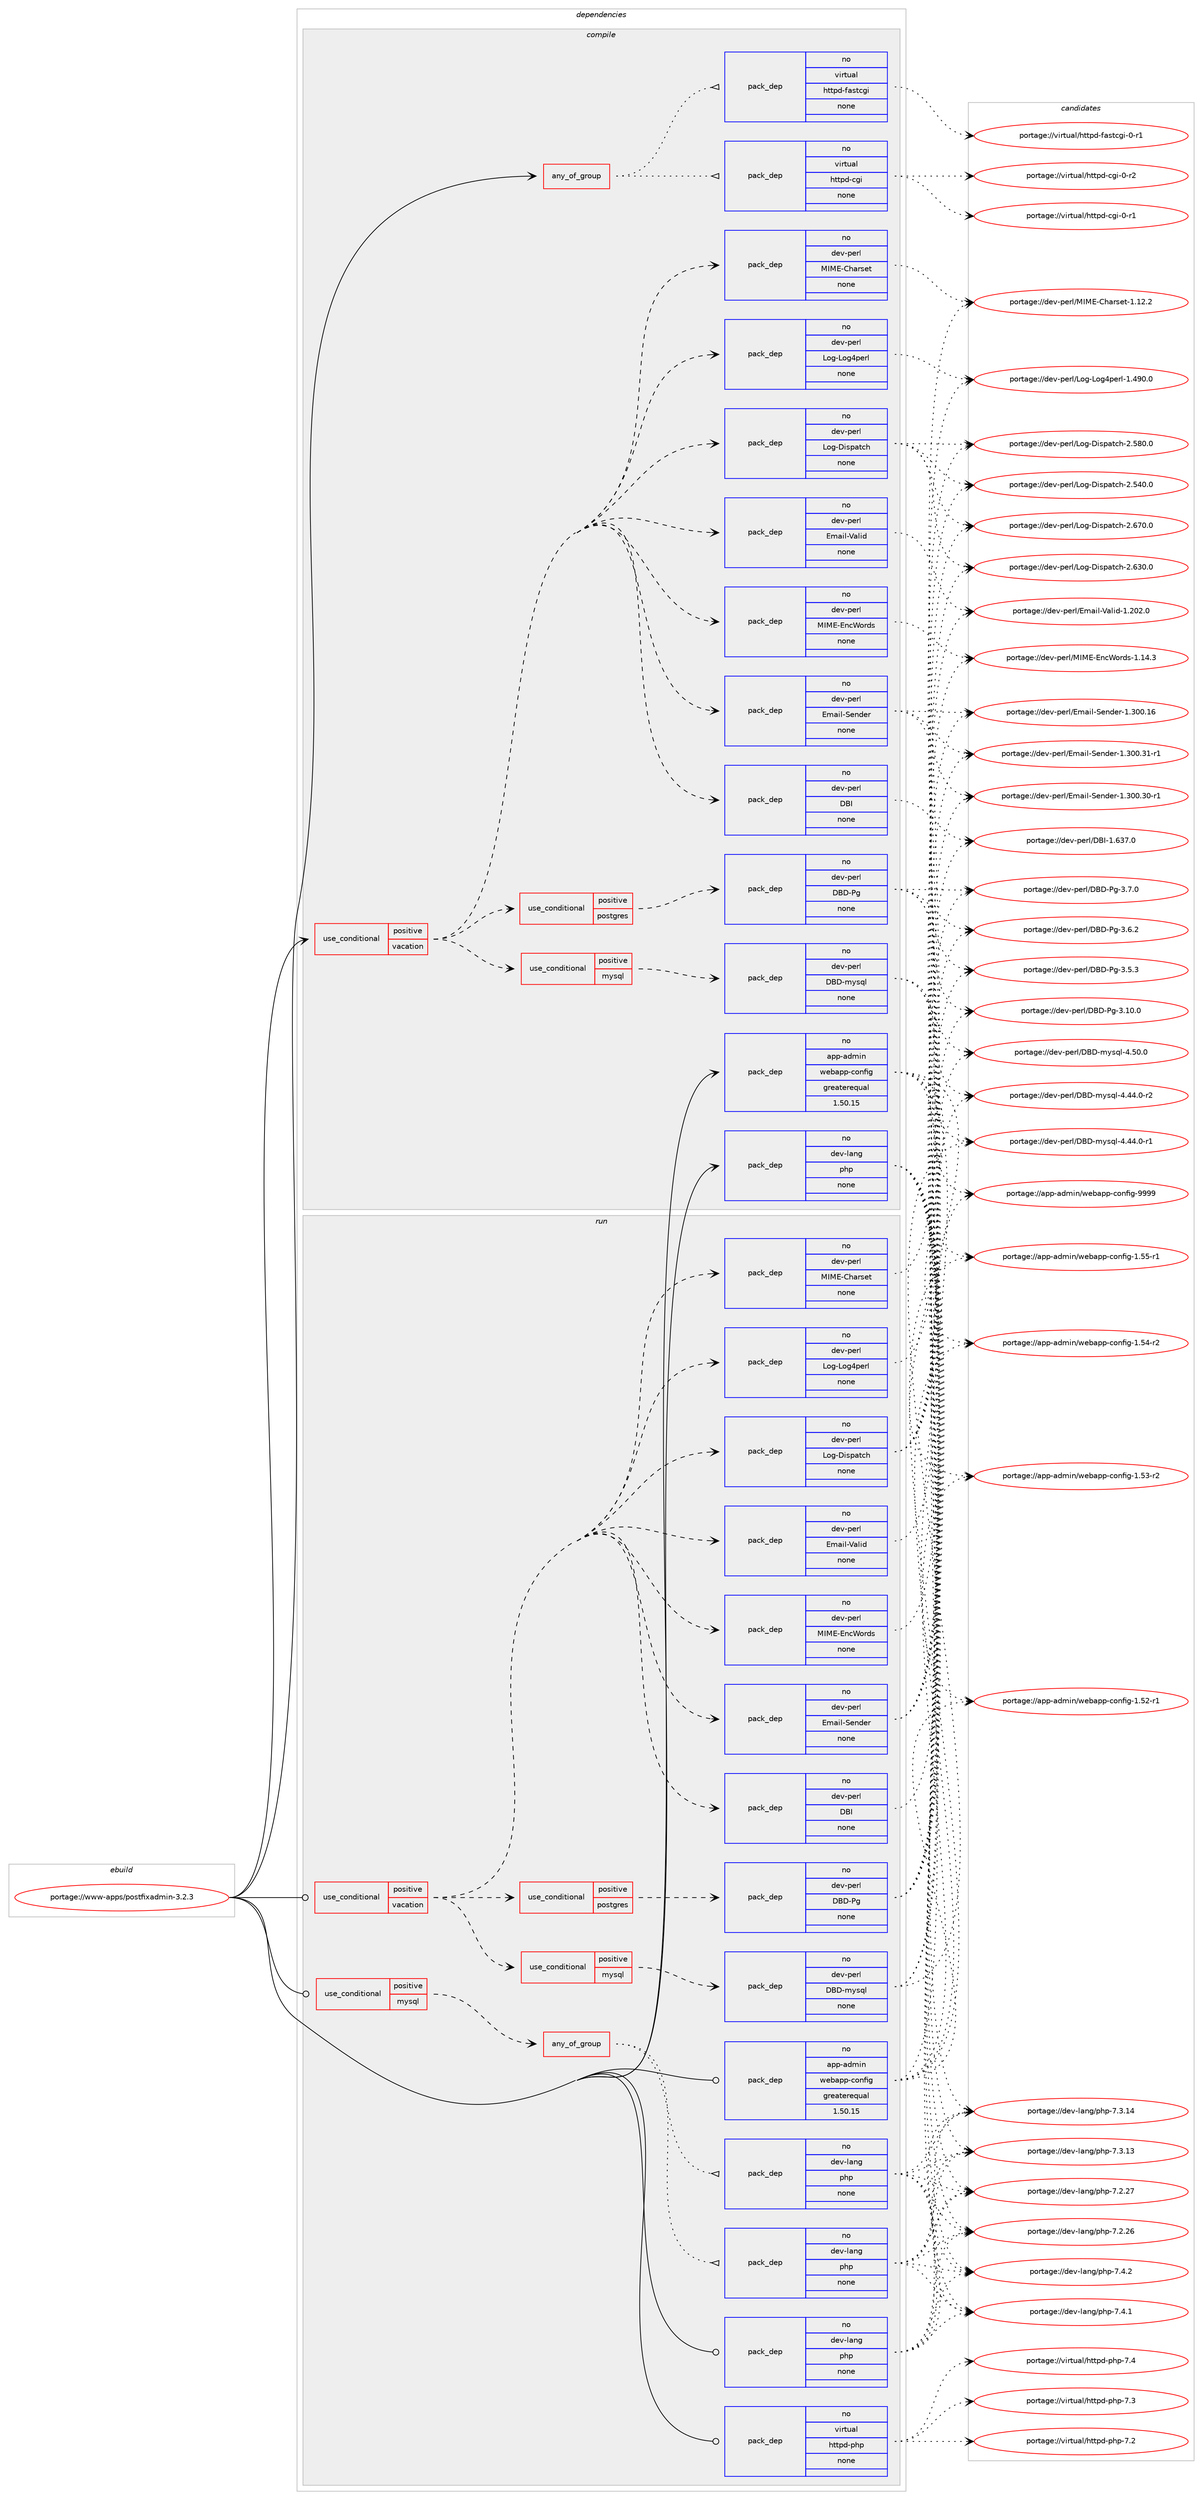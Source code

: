 digraph prolog {

# *************
# Graph options
# *************

newrank=true;
concentrate=true;
compound=true;
graph [rankdir=LR,fontname=Helvetica,fontsize=10,ranksep=1.5];#, ranksep=2.5, nodesep=0.2];
edge  [arrowhead=vee];
node  [fontname=Helvetica,fontsize=10];

# **********
# The ebuild
# **********

subgraph cluster_leftcol {
color=gray;
rank=same;
label=<<i>ebuild</i>>;
id [label="portage://www-apps/postfixadmin-3.2.3", color=red, width=4, href="../www-apps/postfixadmin-3.2.3.svg"];
}

# ****************
# The dependencies
# ****************

subgraph cluster_midcol {
color=gray;
label=<<i>dependencies</i>>;
subgraph cluster_compile {
fillcolor="#eeeeee";
style=filled;
label=<<i>compile</i>>;
subgraph any572 {
dependency33361 [label=<<TABLE BORDER="0" CELLBORDER="1" CELLSPACING="0" CELLPADDING="4"><TR><TD CELLPADDING="10">any_of_group</TD></TR></TABLE>>, shape=none, color=red];subgraph pack26745 {
dependency33362 [label=<<TABLE BORDER="0" CELLBORDER="1" CELLSPACING="0" CELLPADDING="4" WIDTH="220"><TR><TD ROWSPAN="6" CELLPADDING="30">pack_dep</TD></TR><TR><TD WIDTH="110">no</TD></TR><TR><TD>virtual</TD></TR><TR><TD>httpd-cgi</TD></TR><TR><TD>none</TD></TR><TR><TD></TD></TR></TABLE>>, shape=none, color=blue];
}
dependency33361:e -> dependency33362:w [weight=20,style="dotted",arrowhead="oinv"];
subgraph pack26746 {
dependency33363 [label=<<TABLE BORDER="0" CELLBORDER="1" CELLSPACING="0" CELLPADDING="4" WIDTH="220"><TR><TD ROWSPAN="6" CELLPADDING="30">pack_dep</TD></TR><TR><TD WIDTH="110">no</TD></TR><TR><TD>virtual</TD></TR><TR><TD>httpd-fastcgi</TD></TR><TR><TD>none</TD></TR><TR><TD></TD></TR></TABLE>>, shape=none, color=blue];
}
dependency33361:e -> dependency33363:w [weight=20,style="dotted",arrowhead="oinv"];
}
id:e -> dependency33361:w [weight=20,style="solid",arrowhead="vee"];
subgraph cond5995 {
dependency33364 [label=<<TABLE BORDER="0" CELLBORDER="1" CELLSPACING="0" CELLPADDING="4"><TR><TD ROWSPAN="3" CELLPADDING="10">use_conditional</TD></TR><TR><TD>positive</TD></TR><TR><TD>vacation</TD></TR></TABLE>>, shape=none, color=red];
subgraph pack26747 {
dependency33365 [label=<<TABLE BORDER="0" CELLBORDER="1" CELLSPACING="0" CELLPADDING="4" WIDTH="220"><TR><TD ROWSPAN="6" CELLPADDING="30">pack_dep</TD></TR><TR><TD WIDTH="110">no</TD></TR><TR><TD>dev-perl</TD></TR><TR><TD>DBI</TD></TR><TR><TD>none</TD></TR><TR><TD></TD></TR></TABLE>>, shape=none, color=blue];
}
dependency33364:e -> dependency33365:w [weight=20,style="dashed",arrowhead="vee"];
subgraph pack26748 {
dependency33366 [label=<<TABLE BORDER="0" CELLBORDER="1" CELLSPACING="0" CELLPADDING="4" WIDTH="220"><TR><TD ROWSPAN="6" CELLPADDING="30">pack_dep</TD></TR><TR><TD WIDTH="110">no</TD></TR><TR><TD>dev-perl</TD></TR><TR><TD>Email-Sender</TD></TR><TR><TD>none</TD></TR><TR><TD></TD></TR></TABLE>>, shape=none, color=blue];
}
dependency33364:e -> dependency33366:w [weight=20,style="dashed",arrowhead="vee"];
subgraph pack26749 {
dependency33367 [label=<<TABLE BORDER="0" CELLBORDER="1" CELLSPACING="0" CELLPADDING="4" WIDTH="220"><TR><TD ROWSPAN="6" CELLPADDING="30">pack_dep</TD></TR><TR><TD WIDTH="110">no</TD></TR><TR><TD>dev-perl</TD></TR><TR><TD>Email-Valid</TD></TR><TR><TD>none</TD></TR><TR><TD></TD></TR></TABLE>>, shape=none, color=blue];
}
dependency33364:e -> dependency33367:w [weight=20,style="dashed",arrowhead="vee"];
subgraph pack26750 {
dependency33368 [label=<<TABLE BORDER="0" CELLBORDER="1" CELLSPACING="0" CELLPADDING="4" WIDTH="220"><TR><TD ROWSPAN="6" CELLPADDING="30">pack_dep</TD></TR><TR><TD WIDTH="110">no</TD></TR><TR><TD>dev-perl</TD></TR><TR><TD>Log-Dispatch</TD></TR><TR><TD>none</TD></TR><TR><TD></TD></TR></TABLE>>, shape=none, color=blue];
}
dependency33364:e -> dependency33368:w [weight=20,style="dashed",arrowhead="vee"];
subgraph pack26751 {
dependency33369 [label=<<TABLE BORDER="0" CELLBORDER="1" CELLSPACING="0" CELLPADDING="4" WIDTH="220"><TR><TD ROWSPAN="6" CELLPADDING="30">pack_dep</TD></TR><TR><TD WIDTH="110">no</TD></TR><TR><TD>dev-perl</TD></TR><TR><TD>Log-Log4perl</TD></TR><TR><TD>none</TD></TR><TR><TD></TD></TR></TABLE>>, shape=none, color=blue];
}
dependency33364:e -> dependency33369:w [weight=20,style="dashed",arrowhead="vee"];
subgraph pack26752 {
dependency33370 [label=<<TABLE BORDER="0" CELLBORDER="1" CELLSPACING="0" CELLPADDING="4" WIDTH="220"><TR><TD ROWSPAN="6" CELLPADDING="30">pack_dep</TD></TR><TR><TD WIDTH="110">no</TD></TR><TR><TD>dev-perl</TD></TR><TR><TD>MIME-Charset</TD></TR><TR><TD>none</TD></TR><TR><TD></TD></TR></TABLE>>, shape=none, color=blue];
}
dependency33364:e -> dependency33370:w [weight=20,style="dashed",arrowhead="vee"];
subgraph pack26753 {
dependency33371 [label=<<TABLE BORDER="0" CELLBORDER="1" CELLSPACING="0" CELLPADDING="4" WIDTH="220"><TR><TD ROWSPAN="6" CELLPADDING="30">pack_dep</TD></TR><TR><TD WIDTH="110">no</TD></TR><TR><TD>dev-perl</TD></TR><TR><TD>MIME-EncWords</TD></TR><TR><TD>none</TD></TR><TR><TD></TD></TR></TABLE>>, shape=none, color=blue];
}
dependency33364:e -> dependency33371:w [weight=20,style="dashed",arrowhead="vee"];
subgraph cond5996 {
dependency33372 [label=<<TABLE BORDER="0" CELLBORDER="1" CELLSPACING="0" CELLPADDING="4"><TR><TD ROWSPAN="3" CELLPADDING="10">use_conditional</TD></TR><TR><TD>positive</TD></TR><TR><TD>mysql</TD></TR></TABLE>>, shape=none, color=red];
subgraph pack26754 {
dependency33373 [label=<<TABLE BORDER="0" CELLBORDER="1" CELLSPACING="0" CELLPADDING="4" WIDTH="220"><TR><TD ROWSPAN="6" CELLPADDING="30">pack_dep</TD></TR><TR><TD WIDTH="110">no</TD></TR><TR><TD>dev-perl</TD></TR><TR><TD>DBD-mysql</TD></TR><TR><TD>none</TD></TR><TR><TD></TD></TR></TABLE>>, shape=none, color=blue];
}
dependency33372:e -> dependency33373:w [weight=20,style="dashed",arrowhead="vee"];
}
dependency33364:e -> dependency33372:w [weight=20,style="dashed",arrowhead="vee"];
subgraph cond5997 {
dependency33374 [label=<<TABLE BORDER="0" CELLBORDER="1" CELLSPACING="0" CELLPADDING="4"><TR><TD ROWSPAN="3" CELLPADDING="10">use_conditional</TD></TR><TR><TD>positive</TD></TR><TR><TD>postgres</TD></TR></TABLE>>, shape=none, color=red];
subgraph pack26755 {
dependency33375 [label=<<TABLE BORDER="0" CELLBORDER="1" CELLSPACING="0" CELLPADDING="4" WIDTH="220"><TR><TD ROWSPAN="6" CELLPADDING="30">pack_dep</TD></TR><TR><TD WIDTH="110">no</TD></TR><TR><TD>dev-perl</TD></TR><TR><TD>DBD-Pg</TD></TR><TR><TD>none</TD></TR><TR><TD></TD></TR></TABLE>>, shape=none, color=blue];
}
dependency33374:e -> dependency33375:w [weight=20,style="dashed",arrowhead="vee"];
}
dependency33364:e -> dependency33374:w [weight=20,style="dashed",arrowhead="vee"];
}
id:e -> dependency33364:w [weight=20,style="solid",arrowhead="vee"];
subgraph pack26756 {
dependency33376 [label=<<TABLE BORDER="0" CELLBORDER="1" CELLSPACING="0" CELLPADDING="4" WIDTH="220"><TR><TD ROWSPAN="6" CELLPADDING="30">pack_dep</TD></TR><TR><TD WIDTH="110">no</TD></TR><TR><TD>app-admin</TD></TR><TR><TD>webapp-config</TD></TR><TR><TD>greaterequal</TD></TR><TR><TD>1.50.15</TD></TR></TABLE>>, shape=none, color=blue];
}
id:e -> dependency33376:w [weight=20,style="solid",arrowhead="vee"];
subgraph pack26757 {
dependency33377 [label=<<TABLE BORDER="0" CELLBORDER="1" CELLSPACING="0" CELLPADDING="4" WIDTH="220"><TR><TD ROWSPAN="6" CELLPADDING="30">pack_dep</TD></TR><TR><TD WIDTH="110">no</TD></TR><TR><TD>dev-lang</TD></TR><TR><TD>php</TD></TR><TR><TD>none</TD></TR><TR><TD></TD></TR></TABLE>>, shape=none, color=blue];
}
id:e -> dependency33377:w [weight=20,style="solid",arrowhead="vee"];
}
subgraph cluster_compileandrun {
fillcolor="#eeeeee";
style=filled;
label=<<i>compile and run</i>>;
}
subgraph cluster_run {
fillcolor="#eeeeee";
style=filled;
label=<<i>run</i>>;
subgraph cond5998 {
dependency33378 [label=<<TABLE BORDER="0" CELLBORDER="1" CELLSPACING="0" CELLPADDING="4"><TR><TD ROWSPAN="3" CELLPADDING="10">use_conditional</TD></TR><TR><TD>positive</TD></TR><TR><TD>mysql</TD></TR></TABLE>>, shape=none, color=red];
subgraph any573 {
dependency33379 [label=<<TABLE BORDER="0" CELLBORDER="1" CELLSPACING="0" CELLPADDING="4"><TR><TD CELLPADDING="10">any_of_group</TD></TR></TABLE>>, shape=none, color=red];subgraph pack26758 {
dependency33380 [label=<<TABLE BORDER="0" CELLBORDER="1" CELLSPACING="0" CELLPADDING="4" WIDTH="220"><TR><TD ROWSPAN="6" CELLPADDING="30">pack_dep</TD></TR><TR><TD WIDTH="110">no</TD></TR><TR><TD>dev-lang</TD></TR><TR><TD>php</TD></TR><TR><TD>none</TD></TR><TR><TD></TD></TR></TABLE>>, shape=none, color=blue];
}
dependency33379:e -> dependency33380:w [weight=20,style="dotted",arrowhead="oinv"];
subgraph pack26759 {
dependency33381 [label=<<TABLE BORDER="0" CELLBORDER="1" CELLSPACING="0" CELLPADDING="4" WIDTH="220"><TR><TD ROWSPAN="6" CELLPADDING="30">pack_dep</TD></TR><TR><TD WIDTH="110">no</TD></TR><TR><TD>dev-lang</TD></TR><TR><TD>php</TD></TR><TR><TD>none</TD></TR><TR><TD></TD></TR></TABLE>>, shape=none, color=blue];
}
dependency33379:e -> dependency33381:w [weight=20,style="dotted",arrowhead="oinv"];
}
dependency33378:e -> dependency33379:w [weight=20,style="dashed",arrowhead="vee"];
}
id:e -> dependency33378:w [weight=20,style="solid",arrowhead="odot"];
subgraph cond5999 {
dependency33382 [label=<<TABLE BORDER="0" CELLBORDER="1" CELLSPACING="0" CELLPADDING="4"><TR><TD ROWSPAN="3" CELLPADDING="10">use_conditional</TD></TR><TR><TD>positive</TD></TR><TR><TD>vacation</TD></TR></TABLE>>, shape=none, color=red];
subgraph pack26760 {
dependency33383 [label=<<TABLE BORDER="0" CELLBORDER="1" CELLSPACING="0" CELLPADDING="4" WIDTH="220"><TR><TD ROWSPAN="6" CELLPADDING="30">pack_dep</TD></TR><TR><TD WIDTH="110">no</TD></TR><TR><TD>dev-perl</TD></TR><TR><TD>DBI</TD></TR><TR><TD>none</TD></TR><TR><TD></TD></TR></TABLE>>, shape=none, color=blue];
}
dependency33382:e -> dependency33383:w [weight=20,style="dashed",arrowhead="vee"];
subgraph pack26761 {
dependency33384 [label=<<TABLE BORDER="0" CELLBORDER="1" CELLSPACING="0" CELLPADDING="4" WIDTH="220"><TR><TD ROWSPAN="6" CELLPADDING="30">pack_dep</TD></TR><TR><TD WIDTH="110">no</TD></TR><TR><TD>dev-perl</TD></TR><TR><TD>Email-Sender</TD></TR><TR><TD>none</TD></TR><TR><TD></TD></TR></TABLE>>, shape=none, color=blue];
}
dependency33382:e -> dependency33384:w [weight=20,style="dashed",arrowhead="vee"];
subgraph pack26762 {
dependency33385 [label=<<TABLE BORDER="0" CELLBORDER="1" CELLSPACING="0" CELLPADDING="4" WIDTH="220"><TR><TD ROWSPAN="6" CELLPADDING="30">pack_dep</TD></TR><TR><TD WIDTH="110">no</TD></TR><TR><TD>dev-perl</TD></TR><TR><TD>Email-Valid</TD></TR><TR><TD>none</TD></TR><TR><TD></TD></TR></TABLE>>, shape=none, color=blue];
}
dependency33382:e -> dependency33385:w [weight=20,style="dashed",arrowhead="vee"];
subgraph pack26763 {
dependency33386 [label=<<TABLE BORDER="0" CELLBORDER="1" CELLSPACING="0" CELLPADDING="4" WIDTH="220"><TR><TD ROWSPAN="6" CELLPADDING="30">pack_dep</TD></TR><TR><TD WIDTH="110">no</TD></TR><TR><TD>dev-perl</TD></TR><TR><TD>Log-Dispatch</TD></TR><TR><TD>none</TD></TR><TR><TD></TD></TR></TABLE>>, shape=none, color=blue];
}
dependency33382:e -> dependency33386:w [weight=20,style="dashed",arrowhead="vee"];
subgraph pack26764 {
dependency33387 [label=<<TABLE BORDER="0" CELLBORDER="1" CELLSPACING="0" CELLPADDING="4" WIDTH="220"><TR><TD ROWSPAN="6" CELLPADDING="30">pack_dep</TD></TR><TR><TD WIDTH="110">no</TD></TR><TR><TD>dev-perl</TD></TR><TR><TD>Log-Log4perl</TD></TR><TR><TD>none</TD></TR><TR><TD></TD></TR></TABLE>>, shape=none, color=blue];
}
dependency33382:e -> dependency33387:w [weight=20,style="dashed",arrowhead="vee"];
subgraph pack26765 {
dependency33388 [label=<<TABLE BORDER="0" CELLBORDER="1" CELLSPACING="0" CELLPADDING="4" WIDTH="220"><TR><TD ROWSPAN="6" CELLPADDING="30">pack_dep</TD></TR><TR><TD WIDTH="110">no</TD></TR><TR><TD>dev-perl</TD></TR><TR><TD>MIME-Charset</TD></TR><TR><TD>none</TD></TR><TR><TD></TD></TR></TABLE>>, shape=none, color=blue];
}
dependency33382:e -> dependency33388:w [weight=20,style="dashed",arrowhead="vee"];
subgraph pack26766 {
dependency33389 [label=<<TABLE BORDER="0" CELLBORDER="1" CELLSPACING="0" CELLPADDING="4" WIDTH="220"><TR><TD ROWSPAN="6" CELLPADDING="30">pack_dep</TD></TR><TR><TD WIDTH="110">no</TD></TR><TR><TD>dev-perl</TD></TR><TR><TD>MIME-EncWords</TD></TR><TR><TD>none</TD></TR><TR><TD></TD></TR></TABLE>>, shape=none, color=blue];
}
dependency33382:e -> dependency33389:w [weight=20,style="dashed",arrowhead="vee"];
subgraph cond6000 {
dependency33390 [label=<<TABLE BORDER="0" CELLBORDER="1" CELLSPACING="0" CELLPADDING="4"><TR><TD ROWSPAN="3" CELLPADDING="10">use_conditional</TD></TR><TR><TD>positive</TD></TR><TR><TD>mysql</TD></TR></TABLE>>, shape=none, color=red];
subgraph pack26767 {
dependency33391 [label=<<TABLE BORDER="0" CELLBORDER="1" CELLSPACING="0" CELLPADDING="4" WIDTH="220"><TR><TD ROWSPAN="6" CELLPADDING="30">pack_dep</TD></TR><TR><TD WIDTH="110">no</TD></TR><TR><TD>dev-perl</TD></TR><TR><TD>DBD-mysql</TD></TR><TR><TD>none</TD></TR><TR><TD></TD></TR></TABLE>>, shape=none, color=blue];
}
dependency33390:e -> dependency33391:w [weight=20,style="dashed",arrowhead="vee"];
}
dependency33382:e -> dependency33390:w [weight=20,style="dashed",arrowhead="vee"];
subgraph cond6001 {
dependency33392 [label=<<TABLE BORDER="0" CELLBORDER="1" CELLSPACING="0" CELLPADDING="4"><TR><TD ROWSPAN="3" CELLPADDING="10">use_conditional</TD></TR><TR><TD>positive</TD></TR><TR><TD>postgres</TD></TR></TABLE>>, shape=none, color=red];
subgraph pack26768 {
dependency33393 [label=<<TABLE BORDER="0" CELLBORDER="1" CELLSPACING="0" CELLPADDING="4" WIDTH="220"><TR><TD ROWSPAN="6" CELLPADDING="30">pack_dep</TD></TR><TR><TD WIDTH="110">no</TD></TR><TR><TD>dev-perl</TD></TR><TR><TD>DBD-Pg</TD></TR><TR><TD>none</TD></TR><TR><TD></TD></TR></TABLE>>, shape=none, color=blue];
}
dependency33392:e -> dependency33393:w [weight=20,style="dashed",arrowhead="vee"];
}
dependency33382:e -> dependency33392:w [weight=20,style="dashed",arrowhead="vee"];
}
id:e -> dependency33382:w [weight=20,style="solid",arrowhead="odot"];
subgraph pack26769 {
dependency33394 [label=<<TABLE BORDER="0" CELLBORDER="1" CELLSPACING="0" CELLPADDING="4" WIDTH="220"><TR><TD ROWSPAN="6" CELLPADDING="30">pack_dep</TD></TR><TR><TD WIDTH="110">no</TD></TR><TR><TD>app-admin</TD></TR><TR><TD>webapp-config</TD></TR><TR><TD>greaterequal</TD></TR><TR><TD>1.50.15</TD></TR></TABLE>>, shape=none, color=blue];
}
id:e -> dependency33394:w [weight=20,style="solid",arrowhead="odot"];
subgraph pack26770 {
dependency33395 [label=<<TABLE BORDER="0" CELLBORDER="1" CELLSPACING="0" CELLPADDING="4" WIDTH="220"><TR><TD ROWSPAN="6" CELLPADDING="30">pack_dep</TD></TR><TR><TD WIDTH="110">no</TD></TR><TR><TD>dev-lang</TD></TR><TR><TD>php</TD></TR><TR><TD>none</TD></TR><TR><TD></TD></TR></TABLE>>, shape=none, color=blue];
}
id:e -> dependency33395:w [weight=20,style="solid",arrowhead="odot"];
subgraph pack26771 {
dependency33396 [label=<<TABLE BORDER="0" CELLBORDER="1" CELLSPACING="0" CELLPADDING="4" WIDTH="220"><TR><TD ROWSPAN="6" CELLPADDING="30">pack_dep</TD></TR><TR><TD WIDTH="110">no</TD></TR><TR><TD>virtual</TD></TR><TR><TD>httpd-php</TD></TR><TR><TD>none</TD></TR><TR><TD></TD></TR></TABLE>>, shape=none, color=blue];
}
id:e -> dependency33396:w [weight=20,style="solid",arrowhead="odot"];
}
}

# **************
# The candidates
# **************

subgraph cluster_choices {
rank=same;
color=gray;
label=<<i>candidates</i>>;

subgraph choice26745 {
color=black;
nodesep=1;
choice1181051141161179710847104116116112100459910310545484511450 [label="portage://virtual/httpd-cgi-0-r2", color=red, width=4,href="../virtual/httpd-cgi-0-r2.svg"];
choice1181051141161179710847104116116112100459910310545484511449 [label="portage://virtual/httpd-cgi-0-r1", color=red, width=4,href="../virtual/httpd-cgi-0-r1.svg"];
dependency33362:e -> choice1181051141161179710847104116116112100459910310545484511450:w [style=dotted,weight="100"];
dependency33362:e -> choice1181051141161179710847104116116112100459910310545484511449:w [style=dotted,weight="100"];
}
subgraph choice26746 {
color=black;
nodesep=1;
choice118105114116117971084710411611611210045102971151169910310545484511449 [label="portage://virtual/httpd-fastcgi-0-r1", color=red, width=4,href="../virtual/httpd-fastcgi-0-r1.svg"];
dependency33363:e -> choice118105114116117971084710411611611210045102971151169910310545484511449:w [style=dotted,weight="100"];
}
subgraph choice26747 {
color=black;
nodesep=1;
choice10010111845112101114108476866734549465451554648 [label="portage://dev-perl/DBI-1.637.0", color=red, width=4,href="../dev-perl/DBI-1.637.0.svg"];
dependency33365:e -> choice10010111845112101114108476866734549465451554648:w [style=dotted,weight="100"];
}
subgraph choice26748 {
color=black;
nodesep=1;
choice1001011184511210111410847691099710510845831011101001011144549465148484651494511449 [label="portage://dev-perl/Email-Sender-1.300.31-r1", color=red, width=4,href="../dev-perl/Email-Sender-1.300.31-r1.svg"];
choice1001011184511210111410847691099710510845831011101001011144549465148484651484511449 [label="portage://dev-perl/Email-Sender-1.300.30-r1", color=red, width=4,href="../dev-perl/Email-Sender-1.300.30-r1.svg"];
choice100101118451121011141084769109971051084583101110100101114454946514848464954 [label="portage://dev-perl/Email-Sender-1.300.16", color=red, width=4,href="../dev-perl/Email-Sender-1.300.16.svg"];
dependency33366:e -> choice1001011184511210111410847691099710510845831011101001011144549465148484651494511449:w [style=dotted,weight="100"];
dependency33366:e -> choice1001011184511210111410847691099710510845831011101001011144549465148484651484511449:w [style=dotted,weight="100"];
dependency33366:e -> choice100101118451121011141084769109971051084583101110100101114454946514848464954:w [style=dotted,weight="100"];
}
subgraph choice26749 {
color=black;
nodesep=1;
choice100101118451121011141084769109971051084586971081051004549465048504648 [label="portage://dev-perl/Email-Valid-1.202.0", color=red, width=4,href="../dev-perl/Email-Valid-1.202.0.svg"];
dependency33367:e -> choice100101118451121011141084769109971051084586971081051004549465048504648:w [style=dotted,weight="100"];
}
subgraph choice26750 {
color=black;
nodesep=1;
choice100101118451121011141084776111103456810511511297116991044550465455484648 [label="portage://dev-perl/Log-Dispatch-2.670.0", color=red, width=4,href="../dev-perl/Log-Dispatch-2.670.0.svg"];
choice100101118451121011141084776111103456810511511297116991044550465451484648 [label="portage://dev-perl/Log-Dispatch-2.630.0", color=red, width=4,href="../dev-perl/Log-Dispatch-2.630.0.svg"];
choice100101118451121011141084776111103456810511511297116991044550465356484648 [label="portage://dev-perl/Log-Dispatch-2.580.0", color=red, width=4,href="../dev-perl/Log-Dispatch-2.580.0.svg"];
choice100101118451121011141084776111103456810511511297116991044550465352484648 [label="portage://dev-perl/Log-Dispatch-2.540.0", color=red, width=4,href="../dev-perl/Log-Dispatch-2.540.0.svg"];
dependency33368:e -> choice100101118451121011141084776111103456810511511297116991044550465455484648:w [style=dotted,weight="100"];
dependency33368:e -> choice100101118451121011141084776111103456810511511297116991044550465451484648:w [style=dotted,weight="100"];
dependency33368:e -> choice100101118451121011141084776111103456810511511297116991044550465356484648:w [style=dotted,weight="100"];
dependency33368:e -> choice100101118451121011141084776111103456810511511297116991044550465352484648:w [style=dotted,weight="100"];
}
subgraph choice26751 {
color=black;
nodesep=1;
choice1001011184511210111410847761111034576111103521121011141084549465257484648 [label="portage://dev-perl/Log-Log4perl-1.490.0", color=red, width=4,href="../dev-perl/Log-Log4perl-1.490.0.svg"];
dependency33369:e -> choice1001011184511210111410847761111034576111103521121011141084549465257484648:w [style=dotted,weight="100"];
}
subgraph choice26752 {
color=black;
nodesep=1;
choice10010111845112101114108477773776945671049711411510111645494649504650 [label="portage://dev-perl/MIME-Charset-1.12.2", color=red, width=4,href="../dev-perl/MIME-Charset-1.12.2.svg"];
dependency33370:e -> choice10010111845112101114108477773776945671049711411510111645494649504650:w [style=dotted,weight="100"];
}
subgraph choice26753 {
color=black;
nodesep=1;
choice1001011184511210111410847777377694569110998711111410011545494649524651 [label="portage://dev-perl/MIME-EncWords-1.14.3", color=red, width=4,href="../dev-perl/MIME-EncWords-1.14.3.svg"];
dependency33371:e -> choice1001011184511210111410847777377694569110998711111410011545494649524651:w [style=dotted,weight="100"];
}
subgraph choice26754 {
color=black;
nodesep=1;
choice10010111845112101114108476866684510912111511310845524653484648 [label="portage://dev-perl/DBD-mysql-4.50.0", color=red, width=4,href="../dev-perl/DBD-mysql-4.50.0.svg"];
choice100101118451121011141084768666845109121115113108455246525246484511450 [label="portage://dev-perl/DBD-mysql-4.44.0-r2", color=red, width=4,href="../dev-perl/DBD-mysql-4.44.0-r2.svg"];
choice100101118451121011141084768666845109121115113108455246525246484511449 [label="portage://dev-perl/DBD-mysql-4.44.0-r1", color=red, width=4,href="../dev-perl/DBD-mysql-4.44.0-r1.svg"];
dependency33373:e -> choice10010111845112101114108476866684510912111511310845524653484648:w [style=dotted,weight="100"];
dependency33373:e -> choice100101118451121011141084768666845109121115113108455246525246484511450:w [style=dotted,weight="100"];
dependency33373:e -> choice100101118451121011141084768666845109121115113108455246525246484511449:w [style=dotted,weight="100"];
}
subgraph choice26755 {
color=black;
nodesep=1;
choice10010111845112101114108476866684580103455146554648 [label="portage://dev-perl/DBD-Pg-3.7.0", color=red, width=4,href="../dev-perl/DBD-Pg-3.7.0.svg"];
choice10010111845112101114108476866684580103455146544650 [label="portage://dev-perl/DBD-Pg-3.6.2", color=red, width=4,href="../dev-perl/DBD-Pg-3.6.2.svg"];
choice10010111845112101114108476866684580103455146534651 [label="portage://dev-perl/DBD-Pg-3.5.3", color=red, width=4,href="../dev-perl/DBD-Pg-3.5.3.svg"];
choice1001011184511210111410847686668458010345514649484648 [label="portage://dev-perl/DBD-Pg-3.10.0", color=red, width=4,href="../dev-perl/DBD-Pg-3.10.0.svg"];
dependency33375:e -> choice10010111845112101114108476866684580103455146554648:w [style=dotted,weight="100"];
dependency33375:e -> choice10010111845112101114108476866684580103455146544650:w [style=dotted,weight="100"];
dependency33375:e -> choice10010111845112101114108476866684580103455146534651:w [style=dotted,weight="100"];
dependency33375:e -> choice1001011184511210111410847686668458010345514649484648:w [style=dotted,weight="100"];
}
subgraph choice26756 {
color=black;
nodesep=1;
choice97112112459710010910511047119101989711211245991111101021051034557575757 [label="portage://app-admin/webapp-config-9999", color=red, width=4,href="../app-admin/webapp-config-9999.svg"];
choice971121124597100109105110471191019897112112459911111010210510345494653534511449 [label="portage://app-admin/webapp-config-1.55-r1", color=red, width=4,href="../app-admin/webapp-config-1.55-r1.svg"];
choice971121124597100109105110471191019897112112459911111010210510345494653524511450 [label="portage://app-admin/webapp-config-1.54-r2", color=red, width=4,href="../app-admin/webapp-config-1.54-r2.svg"];
choice971121124597100109105110471191019897112112459911111010210510345494653514511450 [label="portage://app-admin/webapp-config-1.53-r2", color=red, width=4,href="../app-admin/webapp-config-1.53-r2.svg"];
choice971121124597100109105110471191019897112112459911111010210510345494653504511449 [label="portage://app-admin/webapp-config-1.52-r1", color=red, width=4,href="../app-admin/webapp-config-1.52-r1.svg"];
dependency33376:e -> choice97112112459710010910511047119101989711211245991111101021051034557575757:w [style=dotted,weight="100"];
dependency33376:e -> choice971121124597100109105110471191019897112112459911111010210510345494653534511449:w [style=dotted,weight="100"];
dependency33376:e -> choice971121124597100109105110471191019897112112459911111010210510345494653524511450:w [style=dotted,weight="100"];
dependency33376:e -> choice971121124597100109105110471191019897112112459911111010210510345494653514511450:w [style=dotted,weight="100"];
dependency33376:e -> choice971121124597100109105110471191019897112112459911111010210510345494653504511449:w [style=dotted,weight="100"];
}
subgraph choice26757 {
color=black;
nodesep=1;
choice100101118451089711010347112104112455546524650 [label="portage://dev-lang/php-7.4.2", color=red, width=4,href="../dev-lang/php-7.4.2.svg"];
choice100101118451089711010347112104112455546524649 [label="portage://dev-lang/php-7.4.1", color=red, width=4,href="../dev-lang/php-7.4.1.svg"];
choice10010111845108971101034711210411245554651464952 [label="portage://dev-lang/php-7.3.14", color=red, width=4,href="../dev-lang/php-7.3.14.svg"];
choice10010111845108971101034711210411245554651464951 [label="portage://dev-lang/php-7.3.13", color=red, width=4,href="../dev-lang/php-7.3.13.svg"];
choice10010111845108971101034711210411245554650465055 [label="portage://dev-lang/php-7.2.27", color=red, width=4,href="../dev-lang/php-7.2.27.svg"];
choice10010111845108971101034711210411245554650465054 [label="portage://dev-lang/php-7.2.26", color=red, width=4,href="../dev-lang/php-7.2.26.svg"];
dependency33377:e -> choice100101118451089711010347112104112455546524650:w [style=dotted,weight="100"];
dependency33377:e -> choice100101118451089711010347112104112455546524649:w [style=dotted,weight="100"];
dependency33377:e -> choice10010111845108971101034711210411245554651464952:w [style=dotted,weight="100"];
dependency33377:e -> choice10010111845108971101034711210411245554651464951:w [style=dotted,weight="100"];
dependency33377:e -> choice10010111845108971101034711210411245554650465055:w [style=dotted,weight="100"];
dependency33377:e -> choice10010111845108971101034711210411245554650465054:w [style=dotted,weight="100"];
}
subgraph choice26758 {
color=black;
nodesep=1;
choice100101118451089711010347112104112455546524650 [label="portage://dev-lang/php-7.4.2", color=red, width=4,href="../dev-lang/php-7.4.2.svg"];
choice100101118451089711010347112104112455546524649 [label="portage://dev-lang/php-7.4.1", color=red, width=4,href="../dev-lang/php-7.4.1.svg"];
choice10010111845108971101034711210411245554651464952 [label="portage://dev-lang/php-7.3.14", color=red, width=4,href="../dev-lang/php-7.3.14.svg"];
choice10010111845108971101034711210411245554651464951 [label="portage://dev-lang/php-7.3.13", color=red, width=4,href="../dev-lang/php-7.3.13.svg"];
choice10010111845108971101034711210411245554650465055 [label="portage://dev-lang/php-7.2.27", color=red, width=4,href="../dev-lang/php-7.2.27.svg"];
choice10010111845108971101034711210411245554650465054 [label="portage://dev-lang/php-7.2.26", color=red, width=4,href="../dev-lang/php-7.2.26.svg"];
dependency33380:e -> choice100101118451089711010347112104112455546524650:w [style=dotted,weight="100"];
dependency33380:e -> choice100101118451089711010347112104112455546524649:w [style=dotted,weight="100"];
dependency33380:e -> choice10010111845108971101034711210411245554651464952:w [style=dotted,weight="100"];
dependency33380:e -> choice10010111845108971101034711210411245554651464951:w [style=dotted,weight="100"];
dependency33380:e -> choice10010111845108971101034711210411245554650465055:w [style=dotted,weight="100"];
dependency33380:e -> choice10010111845108971101034711210411245554650465054:w [style=dotted,weight="100"];
}
subgraph choice26759 {
color=black;
nodesep=1;
choice100101118451089711010347112104112455546524650 [label="portage://dev-lang/php-7.4.2", color=red, width=4,href="../dev-lang/php-7.4.2.svg"];
choice100101118451089711010347112104112455546524649 [label="portage://dev-lang/php-7.4.1", color=red, width=4,href="../dev-lang/php-7.4.1.svg"];
choice10010111845108971101034711210411245554651464952 [label="portage://dev-lang/php-7.3.14", color=red, width=4,href="../dev-lang/php-7.3.14.svg"];
choice10010111845108971101034711210411245554651464951 [label="portage://dev-lang/php-7.3.13", color=red, width=4,href="../dev-lang/php-7.3.13.svg"];
choice10010111845108971101034711210411245554650465055 [label="portage://dev-lang/php-7.2.27", color=red, width=4,href="../dev-lang/php-7.2.27.svg"];
choice10010111845108971101034711210411245554650465054 [label="portage://dev-lang/php-7.2.26", color=red, width=4,href="../dev-lang/php-7.2.26.svg"];
dependency33381:e -> choice100101118451089711010347112104112455546524650:w [style=dotted,weight="100"];
dependency33381:e -> choice100101118451089711010347112104112455546524649:w [style=dotted,weight="100"];
dependency33381:e -> choice10010111845108971101034711210411245554651464952:w [style=dotted,weight="100"];
dependency33381:e -> choice10010111845108971101034711210411245554651464951:w [style=dotted,weight="100"];
dependency33381:e -> choice10010111845108971101034711210411245554650465055:w [style=dotted,weight="100"];
dependency33381:e -> choice10010111845108971101034711210411245554650465054:w [style=dotted,weight="100"];
}
subgraph choice26760 {
color=black;
nodesep=1;
choice10010111845112101114108476866734549465451554648 [label="portage://dev-perl/DBI-1.637.0", color=red, width=4,href="../dev-perl/DBI-1.637.0.svg"];
dependency33383:e -> choice10010111845112101114108476866734549465451554648:w [style=dotted,weight="100"];
}
subgraph choice26761 {
color=black;
nodesep=1;
choice1001011184511210111410847691099710510845831011101001011144549465148484651494511449 [label="portage://dev-perl/Email-Sender-1.300.31-r1", color=red, width=4,href="../dev-perl/Email-Sender-1.300.31-r1.svg"];
choice1001011184511210111410847691099710510845831011101001011144549465148484651484511449 [label="portage://dev-perl/Email-Sender-1.300.30-r1", color=red, width=4,href="../dev-perl/Email-Sender-1.300.30-r1.svg"];
choice100101118451121011141084769109971051084583101110100101114454946514848464954 [label="portage://dev-perl/Email-Sender-1.300.16", color=red, width=4,href="../dev-perl/Email-Sender-1.300.16.svg"];
dependency33384:e -> choice1001011184511210111410847691099710510845831011101001011144549465148484651494511449:w [style=dotted,weight="100"];
dependency33384:e -> choice1001011184511210111410847691099710510845831011101001011144549465148484651484511449:w [style=dotted,weight="100"];
dependency33384:e -> choice100101118451121011141084769109971051084583101110100101114454946514848464954:w [style=dotted,weight="100"];
}
subgraph choice26762 {
color=black;
nodesep=1;
choice100101118451121011141084769109971051084586971081051004549465048504648 [label="portage://dev-perl/Email-Valid-1.202.0", color=red, width=4,href="../dev-perl/Email-Valid-1.202.0.svg"];
dependency33385:e -> choice100101118451121011141084769109971051084586971081051004549465048504648:w [style=dotted,weight="100"];
}
subgraph choice26763 {
color=black;
nodesep=1;
choice100101118451121011141084776111103456810511511297116991044550465455484648 [label="portage://dev-perl/Log-Dispatch-2.670.0", color=red, width=4,href="../dev-perl/Log-Dispatch-2.670.0.svg"];
choice100101118451121011141084776111103456810511511297116991044550465451484648 [label="portage://dev-perl/Log-Dispatch-2.630.0", color=red, width=4,href="../dev-perl/Log-Dispatch-2.630.0.svg"];
choice100101118451121011141084776111103456810511511297116991044550465356484648 [label="portage://dev-perl/Log-Dispatch-2.580.0", color=red, width=4,href="../dev-perl/Log-Dispatch-2.580.0.svg"];
choice100101118451121011141084776111103456810511511297116991044550465352484648 [label="portage://dev-perl/Log-Dispatch-2.540.0", color=red, width=4,href="../dev-perl/Log-Dispatch-2.540.0.svg"];
dependency33386:e -> choice100101118451121011141084776111103456810511511297116991044550465455484648:w [style=dotted,weight="100"];
dependency33386:e -> choice100101118451121011141084776111103456810511511297116991044550465451484648:w [style=dotted,weight="100"];
dependency33386:e -> choice100101118451121011141084776111103456810511511297116991044550465356484648:w [style=dotted,weight="100"];
dependency33386:e -> choice100101118451121011141084776111103456810511511297116991044550465352484648:w [style=dotted,weight="100"];
}
subgraph choice26764 {
color=black;
nodesep=1;
choice1001011184511210111410847761111034576111103521121011141084549465257484648 [label="portage://dev-perl/Log-Log4perl-1.490.0", color=red, width=4,href="../dev-perl/Log-Log4perl-1.490.0.svg"];
dependency33387:e -> choice1001011184511210111410847761111034576111103521121011141084549465257484648:w [style=dotted,weight="100"];
}
subgraph choice26765 {
color=black;
nodesep=1;
choice10010111845112101114108477773776945671049711411510111645494649504650 [label="portage://dev-perl/MIME-Charset-1.12.2", color=red, width=4,href="../dev-perl/MIME-Charset-1.12.2.svg"];
dependency33388:e -> choice10010111845112101114108477773776945671049711411510111645494649504650:w [style=dotted,weight="100"];
}
subgraph choice26766 {
color=black;
nodesep=1;
choice1001011184511210111410847777377694569110998711111410011545494649524651 [label="portage://dev-perl/MIME-EncWords-1.14.3", color=red, width=4,href="../dev-perl/MIME-EncWords-1.14.3.svg"];
dependency33389:e -> choice1001011184511210111410847777377694569110998711111410011545494649524651:w [style=dotted,weight="100"];
}
subgraph choice26767 {
color=black;
nodesep=1;
choice10010111845112101114108476866684510912111511310845524653484648 [label="portage://dev-perl/DBD-mysql-4.50.0", color=red, width=4,href="../dev-perl/DBD-mysql-4.50.0.svg"];
choice100101118451121011141084768666845109121115113108455246525246484511450 [label="portage://dev-perl/DBD-mysql-4.44.0-r2", color=red, width=4,href="../dev-perl/DBD-mysql-4.44.0-r2.svg"];
choice100101118451121011141084768666845109121115113108455246525246484511449 [label="portage://dev-perl/DBD-mysql-4.44.0-r1", color=red, width=4,href="../dev-perl/DBD-mysql-4.44.0-r1.svg"];
dependency33391:e -> choice10010111845112101114108476866684510912111511310845524653484648:w [style=dotted,weight="100"];
dependency33391:e -> choice100101118451121011141084768666845109121115113108455246525246484511450:w [style=dotted,weight="100"];
dependency33391:e -> choice100101118451121011141084768666845109121115113108455246525246484511449:w [style=dotted,weight="100"];
}
subgraph choice26768 {
color=black;
nodesep=1;
choice10010111845112101114108476866684580103455146554648 [label="portage://dev-perl/DBD-Pg-3.7.0", color=red, width=4,href="../dev-perl/DBD-Pg-3.7.0.svg"];
choice10010111845112101114108476866684580103455146544650 [label="portage://dev-perl/DBD-Pg-3.6.2", color=red, width=4,href="../dev-perl/DBD-Pg-3.6.2.svg"];
choice10010111845112101114108476866684580103455146534651 [label="portage://dev-perl/DBD-Pg-3.5.3", color=red, width=4,href="../dev-perl/DBD-Pg-3.5.3.svg"];
choice1001011184511210111410847686668458010345514649484648 [label="portage://dev-perl/DBD-Pg-3.10.0", color=red, width=4,href="../dev-perl/DBD-Pg-3.10.0.svg"];
dependency33393:e -> choice10010111845112101114108476866684580103455146554648:w [style=dotted,weight="100"];
dependency33393:e -> choice10010111845112101114108476866684580103455146544650:w [style=dotted,weight="100"];
dependency33393:e -> choice10010111845112101114108476866684580103455146534651:w [style=dotted,weight="100"];
dependency33393:e -> choice1001011184511210111410847686668458010345514649484648:w [style=dotted,weight="100"];
}
subgraph choice26769 {
color=black;
nodesep=1;
choice97112112459710010910511047119101989711211245991111101021051034557575757 [label="portage://app-admin/webapp-config-9999", color=red, width=4,href="../app-admin/webapp-config-9999.svg"];
choice971121124597100109105110471191019897112112459911111010210510345494653534511449 [label="portage://app-admin/webapp-config-1.55-r1", color=red, width=4,href="../app-admin/webapp-config-1.55-r1.svg"];
choice971121124597100109105110471191019897112112459911111010210510345494653524511450 [label="portage://app-admin/webapp-config-1.54-r2", color=red, width=4,href="../app-admin/webapp-config-1.54-r2.svg"];
choice971121124597100109105110471191019897112112459911111010210510345494653514511450 [label="portage://app-admin/webapp-config-1.53-r2", color=red, width=4,href="../app-admin/webapp-config-1.53-r2.svg"];
choice971121124597100109105110471191019897112112459911111010210510345494653504511449 [label="portage://app-admin/webapp-config-1.52-r1", color=red, width=4,href="../app-admin/webapp-config-1.52-r1.svg"];
dependency33394:e -> choice97112112459710010910511047119101989711211245991111101021051034557575757:w [style=dotted,weight="100"];
dependency33394:e -> choice971121124597100109105110471191019897112112459911111010210510345494653534511449:w [style=dotted,weight="100"];
dependency33394:e -> choice971121124597100109105110471191019897112112459911111010210510345494653524511450:w [style=dotted,weight="100"];
dependency33394:e -> choice971121124597100109105110471191019897112112459911111010210510345494653514511450:w [style=dotted,weight="100"];
dependency33394:e -> choice971121124597100109105110471191019897112112459911111010210510345494653504511449:w [style=dotted,weight="100"];
}
subgraph choice26770 {
color=black;
nodesep=1;
choice100101118451089711010347112104112455546524650 [label="portage://dev-lang/php-7.4.2", color=red, width=4,href="../dev-lang/php-7.4.2.svg"];
choice100101118451089711010347112104112455546524649 [label="portage://dev-lang/php-7.4.1", color=red, width=4,href="../dev-lang/php-7.4.1.svg"];
choice10010111845108971101034711210411245554651464952 [label="portage://dev-lang/php-7.3.14", color=red, width=4,href="../dev-lang/php-7.3.14.svg"];
choice10010111845108971101034711210411245554651464951 [label="portage://dev-lang/php-7.3.13", color=red, width=4,href="../dev-lang/php-7.3.13.svg"];
choice10010111845108971101034711210411245554650465055 [label="portage://dev-lang/php-7.2.27", color=red, width=4,href="../dev-lang/php-7.2.27.svg"];
choice10010111845108971101034711210411245554650465054 [label="portage://dev-lang/php-7.2.26", color=red, width=4,href="../dev-lang/php-7.2.26.svg"];
dependency33395:e -> choice100101118451089711010347112104112455546524650:w [style=dotted,weight="100"];
dependency33395:e -> choice100101118451089711010347112104112455546524649:w [style=dotted,weight="100"];
dependency33395:e -> choice10010111845108971101034711210411245554651464952:w [style=dotted,weight="100"];
dependency33395:e -> choice10010111845108971101034711210411245554651464951:w [style=dotted,weight="100"];
dependency33395:e -> choice10010111845108971101034711210411245554650465055:w [style=dotted,weight="100"];
dependency33395:e -> choice10010111845108971101034711210411245554650465054:w [style=dotted,weight="100"];
}
subgraph choice26771 {
color=black;
nodesep=1;
choice11810511411611797108471041161161121004511210411245554652 [label="portage://virtual/httpd-php-7.4", color=red, width=4,href="../virtual/httpd-php-7.4.svg"];
choice11810511411611797108471041161161121004511210411245554651 [label="portage://virtual/httpd-php-7.3", color=red, width=4,href="../virtual/httpd-php-7.3.svg"];
choice11810511411611797108471041161161121004511210411245554650 [label="portage://virtual/httpd-php-7.2", color=red, width=4,href="../virtual/httpd-php-7.2.svg"];
dependency33396:e -> choice11810511411611797108471041161161121004511210411245554652:w [style=dotted,weight="100"];
dependency33396:e -> choice11810511411611797108471041161161121004511210411245554651:w [style=dotted,weight="100"];
dependency33396:e -> choice11810511411611797108471041161161121004511210411245554650:w [style=dotted,weight="100"];
}
}

}
